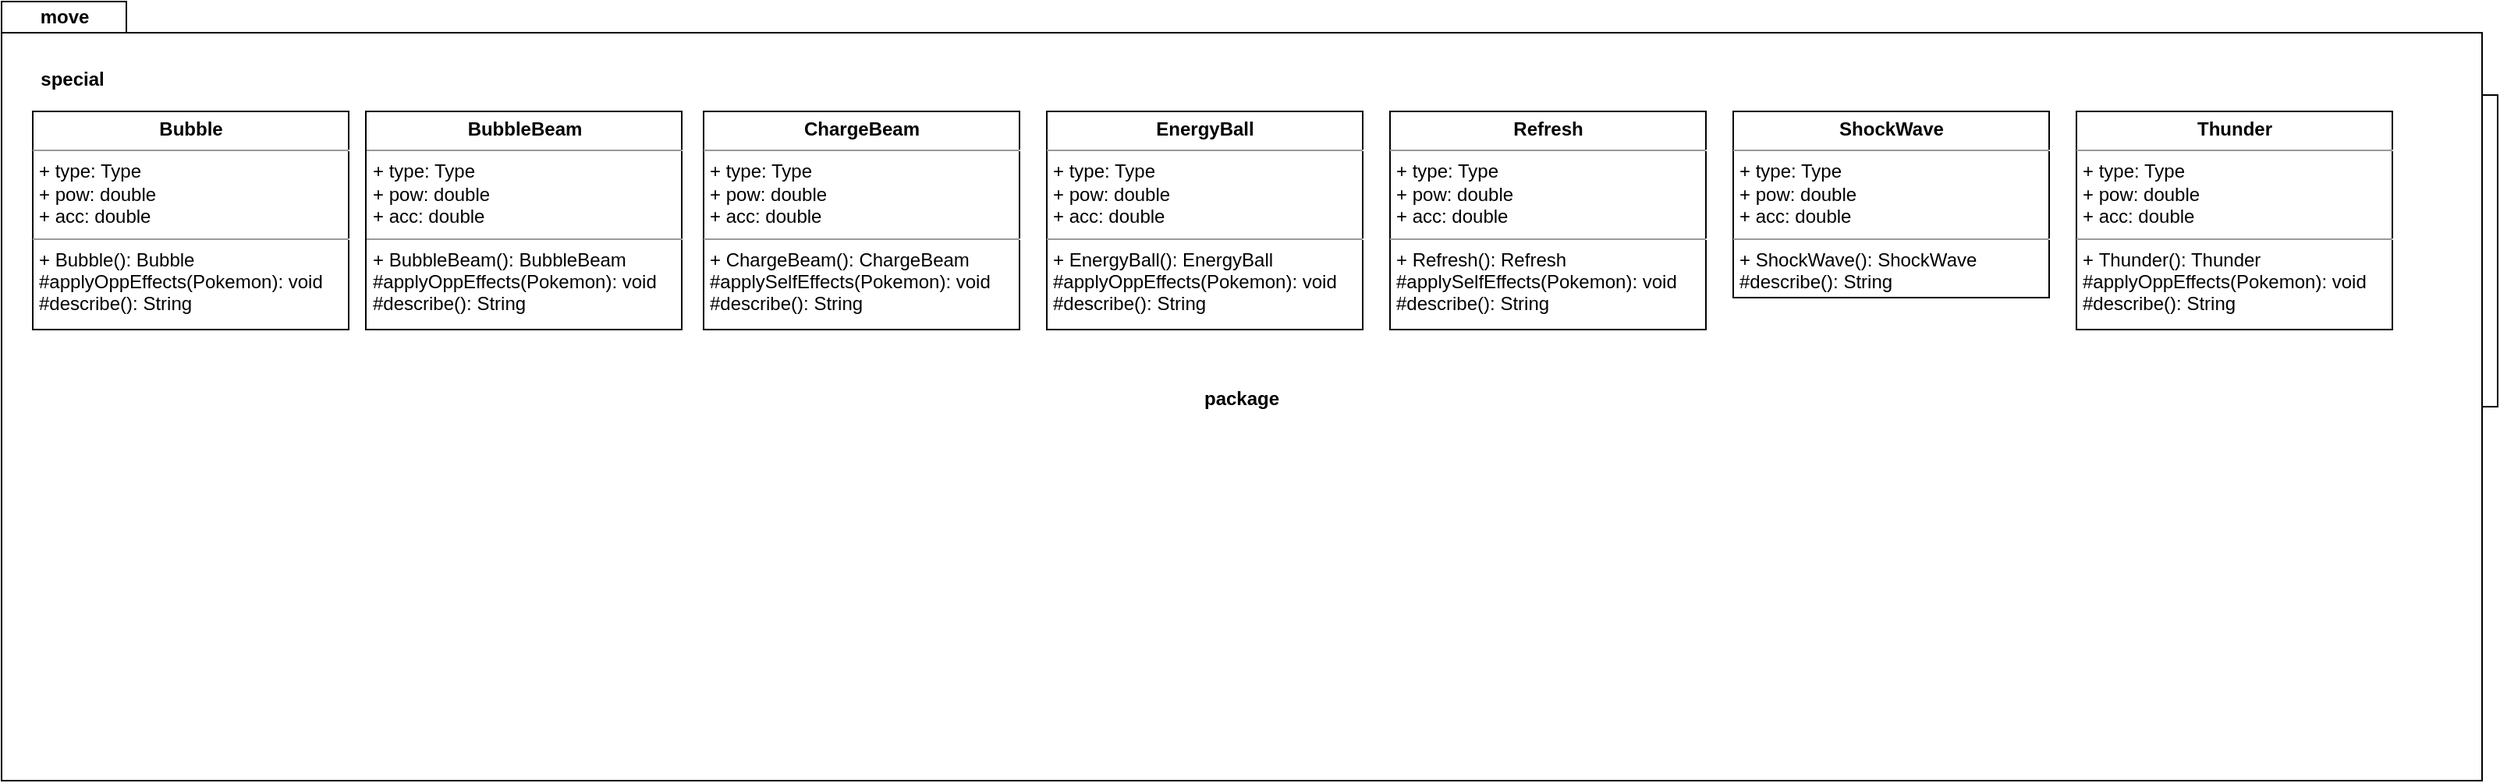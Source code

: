 <mxfile version="22.1.0" type="github">
  <diagram name="Page-1" id="b5b7bab2-c9e2-2cf4-8b2a-24fd1a2a6d21">
    <mxGraphModel dx="1424" dy="2045" grid="1" gridSize="10" guides="1" tooltips="1" connect="1" arrows="1" fold="1" page="1" pageScale="1" pageWidth="827" pageHeight="1169" background="none" math="0" shadow="0">
      <root>
        <mxCell id="0" />
        <mxCell id="1" parent="0" />
        <mxCell id="ocz2I9zyzVs3Qco7JFw5-3" value="package" style="shape=folder;fontStyle=1;spacingTop=10;tabWidth=70;tabHeight=20;tabPosition=left;html=1;whiteSpace=wrap;movable=1;resizable=1;rotatable=1;deletable=1;editable=1;locked=0;connectable=1;" vertex="1" parent="1">
          <mxGeometry x="110" y="-1020" width="1590" height="220" as="geometry" />
        </mxCell>
        <mxCell id="ocz2I9zyzVs3Qco7JFw5-1" value="package" style="shape=folder;fontStyle=1;spacingTop=10;tabWidth=80;tabHeight=20;tabPosition=left;html=1;whiteSpace=wrap;movable=1;resizable=1;rotatable=1;deletable=1;editable=1;locked=0;connectable=1;" vertex="1" parent="1">
          <mxGeometry x="100" y="-1060" width="1590" height="500" as="geometry" />
        </mxCell>
        <mxCell id="ocz2I9zyzVs3Qco7JFw5-2" value="move" style="text;align=center;fontStyle=1;verticalAlign=middle;spacingLeft=3;spacingRight=3;strokeColor=none;rotatable=0;points=[[0,0.5],[1,0.5]];portConstraint=eastwest;html=1;" vertex="1" parent="1">
          <mxGeometry x="100" y="-1060" width="80" height="20" as="geometry" />
        </mxCell>
        <mxCell id="ocz2I9zyzVs3Qco7JFw5-4" value="special" style="text;align=center;fontStyle=1;verticalAlign=middle;spacingLeft=3;spacingRight=3;strokeColor=none;rotatable=0;points=[[0,0.5],[1,0.5]];portConstraint=eastwest;html=1;" vertex="1" parent="1">
          <mxGeometry x="110" y="-1020" width="70" height="20" as="geometry" />
        </mxCell>
        <mxCell id="ocz2I9zyzVs3Qco7JFw5-8" value="&lt;p style=&quot;margin:0px;margin-top:4px;text-align:center;&quot;&gt;&lt;b&gt;Bubble&lt;/b&gt;&lt;/p&gt;&lt;hr size=&quot;1&quot;&gt;&lt;p style=&quot;border-color: var(--border-color); margin: 0px 0px 0px 4px;&quot;&gt;+ type: Type&lt;/p&gt;&lt;p style=&quot;border-color: var(--border-color); margin: 0px 0px 0px 4px;&quot;&gt;+ pow: double&lt;/p&gt;&lt;p style=&quot;border-color: var(--border-color); margin: 0px 0px 0px 4px;&quot;&gt;+ acc: double&lt;/p&gt;&lt;hr size=&quot;1&quot;&gt;&lt;p style=&quot;margin:0px;margin-left:4px;&quot;&gt;+ Bubble(): Bubble&lt;/p&gt;&lt;p style=&quot;margin:0px;margin-left:4px;&quot;&gt;#applyOppEffects(Pokemon): void&lt;/p&gt;&lt;p style=&quot;margin:0px;margin-left:4px;&quot;&gt;#describe(): String&lt;/p&gt;" style="verticalAlign=top;align=left;overflow=fill;fontSize=12;fontFamily=Helvetica;html=1;whiteSpace=wrap;" vertex="1" parent="1">
          <mxGeometry x="120" y="-989.5" width="202.5" height="140" as="geometry" />
        </mxCell>
        <mxCell id="ocz2I9zyzVs3Qco7JFw5-10" value="&lt;p style=&quot;margin:0px;margin-top:4px;text-align:center;&quot;&gt;&lt;b&gt;BubbleBeam&lt;/b&gt;&lt;/p&gt;&lt;hr size=&quot;1&quot;&gt;&lt;p style=&quot;border-color: var(--border-color); margin: 0px 0px 0px 4px;&quot;&gt;+ type: Type&lt;/p&gt;&lt;p style=&quot;border-color: var(--border-color); margin: 0px 0px 0px 4px;&quot;&gt;+ pow: double&lt;/p&gt;&lt;p style=&quot;border-color: var(--border-color); margin: 0px 0px 0px 4px;&quot;&gt;+ acc: double&lt;/p&gt;&lt;hr size=&quot;1&quot;&gt;&lt;p style=&quot;margin:0px;margin-left:4px;&quot;&gt;+ BubbleBeam(): BubbleBeam&lt;/p&gt;&lt;p style=&quot;margin:0px;margin-left:4px;&quot;&gt;#applyOppEffects(Pokemon): void&lt;/p&gt;&lt;p style=&quot;margin:0px;margin-left:4px;&quot;&gt;#describe(): String&lt;/p&gt;" style="verticalAlign=top;align=left;overflow=fill;fontSize=12;fontFamily=Helvetica;html=1;whiteSpace=wrap;" vertex="1" parent="1">
          <mxGeometry x="333.5" y="-989.5" width="202.5" height="140" as="geometry" />
        </mxCell>
        <mxCell id="ocz2I9zyzVs3Qco7JFw5-12" value="&lt;p style=&quot;margin:0px;margin-top:4px;text-align:center;&quot;&gt;&lt;b&gt;ChargeBeam&lt;/b&gt;&lt;/p&gt;&lt;hr size=&quot;1&quot;&gt;&lt;p style=&quot;border-color: var(--border-color); margin: 0px 0px 0px 4px;&quot;&gt;+ type: Type&lt;/p&gt;&lt;p style=&quot;border-color: var(--border-color); margin: 0px 0px 0px 4px;&quot;&gt;+ pow: double&lt;/p&gt;&lt;p style=&quot;border-color: var(--border-color); margin: 0px 0px 0px 4px;&quot;&gt;+ acc: double&lt;/p&gt;&lt;hr size=&quot;1&quot;&gt;&lt;p style=&quot;margin:0px;margin-left:4px;&quot;&gt;+&amp;nbsp;ChargeBeam():&amp;nbsp;&lt;span style=&quot;border-color: var(--border-color); text-align: center;&quot;&gt;Charge&lt;/span&gt;Beam&lt;/p&gt;&lt;p style=&quot;margin:0px;margin-left:4px;&quot;&gt;#applySelfEffects(Pokemon): void&lt;/p&gt;&lt;p style=&quot;margin:0px;margin-left:4px;&quot;&gt;#describe(): String&lt;/p&gt;" style="verticalAlign=top;align=left;overflow=fill;fontSize=12;fontFamily=Helvetica;html=1;whiteSpace=wrap;" vertex="1" parent="1">
          <mxGeometry x="550" y="-989.5" width="202.5" height="140" as="geometry" />
        </mxCell>
        <mxCell id="ocz2I9zyzVs3Qco7JFw5-13" value="&lt;p style=&quot;margin:0px;margin-top:4px;text-align:center;&quot;&gt;&lt;b&gt;EnergyBall&lt;/b&gt;&lt;/p&gt;&lt;hr size=&quot;1&quot;&gt;&lt;p style=&quot;border-color: var(--border-color); margin: 0px 0px 0px 4px;&quot;&gt;+ type: Type&lt;/p&gt;&lt;p style=&quot;border-color: var(--border-color); margin: 0px 0px 0px 4px;&quot;&gt;+ pow: double&lt;/p&gt;&lt;p style=&quot;border-color: var(--border-color); margin: 0px 0px 0px 4px;&quot;&gt;+ acc: double&lt;/p&gt;&lt;hr size=&quot;1&quot;&gt;&lt;p style=&quot;margin: 0px 0px 0px 4px;&quot;&gt;+&amp;nbsp;EnergyBall(): EnergyBall&lt;/p&gt;&lt;p style=&quot;margin:0px;margin-left:4px;&quot;&gt;#applyOppEffects(Pokemon): void&lt;/p&gt;&lt;p style=&quot;margin:0px;margin-left:4px;&quot;&gt;#describe(): String&lt;/p&gt;" style="verticalAlign=top;align=left;overflow=fill;fontSize=12;fontFamily=Helvetica;html=1;whiteSpace=wrap;" vertex="1" parent="1">
          <mxGeometry x="770" y="-989.5" width="202.5" height="140" as="geometry" />
        </mxCell>
        <mxCell id="ocz2I9zyzVs3Qco7JFw5-15" value="&lt;p style=&quot;margin:0px;margin-top:4px;text-align:center;&quot;&gt;&lt;b&gt;Refresh&lt;/b&gt;&lt;/p&gt;&lt;hr size=&quot;1&quot;&gt;&lt;p style=&quot;border-color: var(--border-color); margin: 0px 0px 0px 4px;&quot;&gt;+ type: Type&lt;/p&gt;&lt;p style=&quot;border-color: var(--border-color); margin: 0px 0px 0px 4px;&quot;&gt;+ pow: double&lt;/p&gt;&lt;p style=&quot;border-color: var(--border-color); margin: 0px 0px 0px 4px;&quot;&gt;+ acc: double&lt;/p&gt;&lt;hr size=&quot;1&quot;&gt;&lt;p style=&quot;margin: 0px 0px 0px 4px;&quot;&gt;+&amp;nbsp;Refresh(): Refresh&lt;/p&gt;&lt;p style=&quot;margin:0px;margin-left:4px;&quot;&gt;#applySelfEffects(Pokemon): void&lt;/p&gt;&lt;p style=&quot;margin:0px;margin-left:4px;&quot;&gt;#describe(): String&lt;/p&gt;" style="verticalAlign=top;align=left;overflow=fill;fontSize=12;fontFamily=Helvetica;html=1;whiteSpace=wrap;" vertex="1" parent="1">
          <mxGeometry x="990" y="-989.5" width="202.5" height="140" as="geometry" />
        </mxCell>
        <mxCell id="ocz2I9zyzVs3Qco7JFw5-17" value="&lt;p style=&quot;margin:0px;margin-top:4px;text-align:center;&quot;&gt;&lt;b&gt;ShockWave&lt;/b&gt;&lt;/p&gt;&lt;hr size=&quot;1&quot;&gt;&lt;p style=&quot;border-color: var(--border-color); margin: 0px 0px 0px 4px;&quot;&gt;+ type: Type&lt;/p&gt;&lt;p style=&quot;border-color: var(--border-color); margin: 0px 0px 0px 4px;&quot;&gt;+ pow: double&lt;/p&gt;&lt;p style=&quot;border-color: var(--border-color); margin: 0px 0px 0px 4px;&quot;&gt;+ acc: double&lt;/p&gt;&lt;hr size=&quot;1&quot;&gt;&lt;p style=&quot;margin: 0px 0px 0px 4px;&quot;&gt;+&amp;nbsp;ShockWave(): ShockWave&lt;/p&gt;&lt;p style=&quot;margin:0px;margin-left:4px;&quot;&gt;#describe(): String&lt;/p&gt;" style="verticalAlign=top;align=left;overflow=fill;fontSize=12;fontFamily=Helvetica;html=1;whiteSpace=wrap;" vertex="1" parent="1">
          <mxGeometry x="1210" y="-989.5" width="202.5" height="119.5" as="geometry" />
        </mxCell>
        <mxCell id="ocz2I9zyzVs3Qco7JFw5-19" value="&lt;p style=&quot;margin:0px;margin-top:4px;text-align:center;&quot;&gt;&lt;b&gt;Thunder&lt;/b&gt;&lt;/p&gt;&lt;hr size=&quot;1&quot;&gt;&lt;p style=&quot;border-color: var(--border-color); margin: 0px 0px 0px 4px;&quot;&gt;+ type: Type&lt;/p&gt;&lt;p style=&quot;border-color: var(--border-color); margin: 0px 0px 0px 4px;&quot;&gt;+ pow: double&lt;/p&gt;&lt;p style=&quot;border-color: var(--border-color); margin: 0px 0px 0px 4px;&quot;&gt;+ acc: double&lt;/p&gt;&lt;hr size=&quot;1&quot;&gt;&lt;p style=&quot;margin: 0px 0px 0px 4px;&quot;&gt;+&amp;nbsp;Thunder(): Thunder&lt;/p&gt;&lt;p style=&quot;margin:0px;margin-left:4px;&quot;&gt;#applyOppEffects(Pokemon): void&lt;/p&gt;&lt;p style=&quot;margin:0px;margin-left:4px;&quot;&gt;#describe(): String&lt;/p&gt;" style="verticalAlign=top;align=left;overflow=fill;fontSize=12;fontFamily=Helvetica;html=1;whiteSpace=wrap;" vertex="1" parent="1">
          <mxGeometry x="1430" y="-989.5" width="202.5" height="140" as="geometry" />
        </mxCell>
      </root>
    </mxGraphModel>
  </diagram>
</mxfile>
